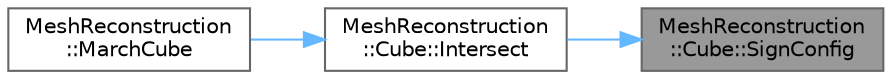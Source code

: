 digraph "MeshReconstruction::Cube::SignConfig"
{
 // INTERACTIVE_SVG=YES
 // LATEX_PDF_SIZE
  bgcolor="transparent";
  edge [fontname=Helvetica,fontsize=10,labelfontname=Helvetica,labelfontsize=10];
  node [fontname=Helvetica,fontsize=10,shape=box,height=0.2,width=0.4];
  rankdir="RL";
  Node1 [id="Node000001",label="MeshReconstruction\l::Cube::SignConfig",height=0.2,width=0.4,color="gray40", fillcolor="grey60", style="filled", fontcolor="black",tooltip=" "];
  Node1 -> Node2 [id="edge1_Node000001_Node000002",dir="back",color="steelblue1",style="solid",tooltip=" "];
  Node2 [id="Node000002",label="MeshReconstruction\l::Cube::Intersect",height=0.2,width=0.4,color="grey40", fillcolor="white", style="filled",URL="$df/da6/classMeshReconstruction_1_1Cube.html#adae08927d184af972c39e4dacbd058a6",tooltip=" "];
  Node2 -> Node3 [id="edge2_Node000002_Node000003",dir="back",color="steelblue1",style="solid",tooltip=" "];
  Node3 [id="Node000003",label="MeshReconstruction\l::MarchCube",height=0.2,width=0.4,color="grey40", fillcolor="white", style="filled",URL="$de/d72/namespaceMeshReconstruction.html#a53109267b3d24c114956febfb63d629d",tooltip="Reconstructs a triangle mesh from a given signed distance function using Marching Cubes."];
}
